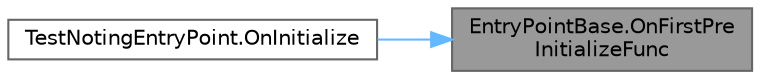 digraph "EntryPointBase.OnFirstPreInitializeFunc"
{
 // LATEX_PDF_SIZE
  bgcolor="transparent";
  edge [fontname=Helvetica,fontsize=10,labelfontname=Helvetica,labelfontsize=10];
  node [fontname=Helvetica,fontsize=10,shape=box,height=0.2,width=0.4];
  rankdir="RL";
  Node1 [id="Node000001",label="EntryPointBase.OnFirstPre\lInitializeFunc",height=0.2,width=0.4,color="gray40", fillcolor="grey60", style="filled", fontcolor="black",tooltip=" "];
  Node1 -> Node2 [id="edge2_Node000001_Node000002",dir="back",color="steelblue1",style="solid",tooltip=" "];
  Node2 [id="Node000002",label="TestNotingEntryPoint.OnInitialize",height=0.2,width=0.4,color="grey40", fillcolor="white", style="filled",URL="$class_test_noting_entry_point.html#a2fcc817d20e93fbece1872123017b21b",tooltip=" "];
}
